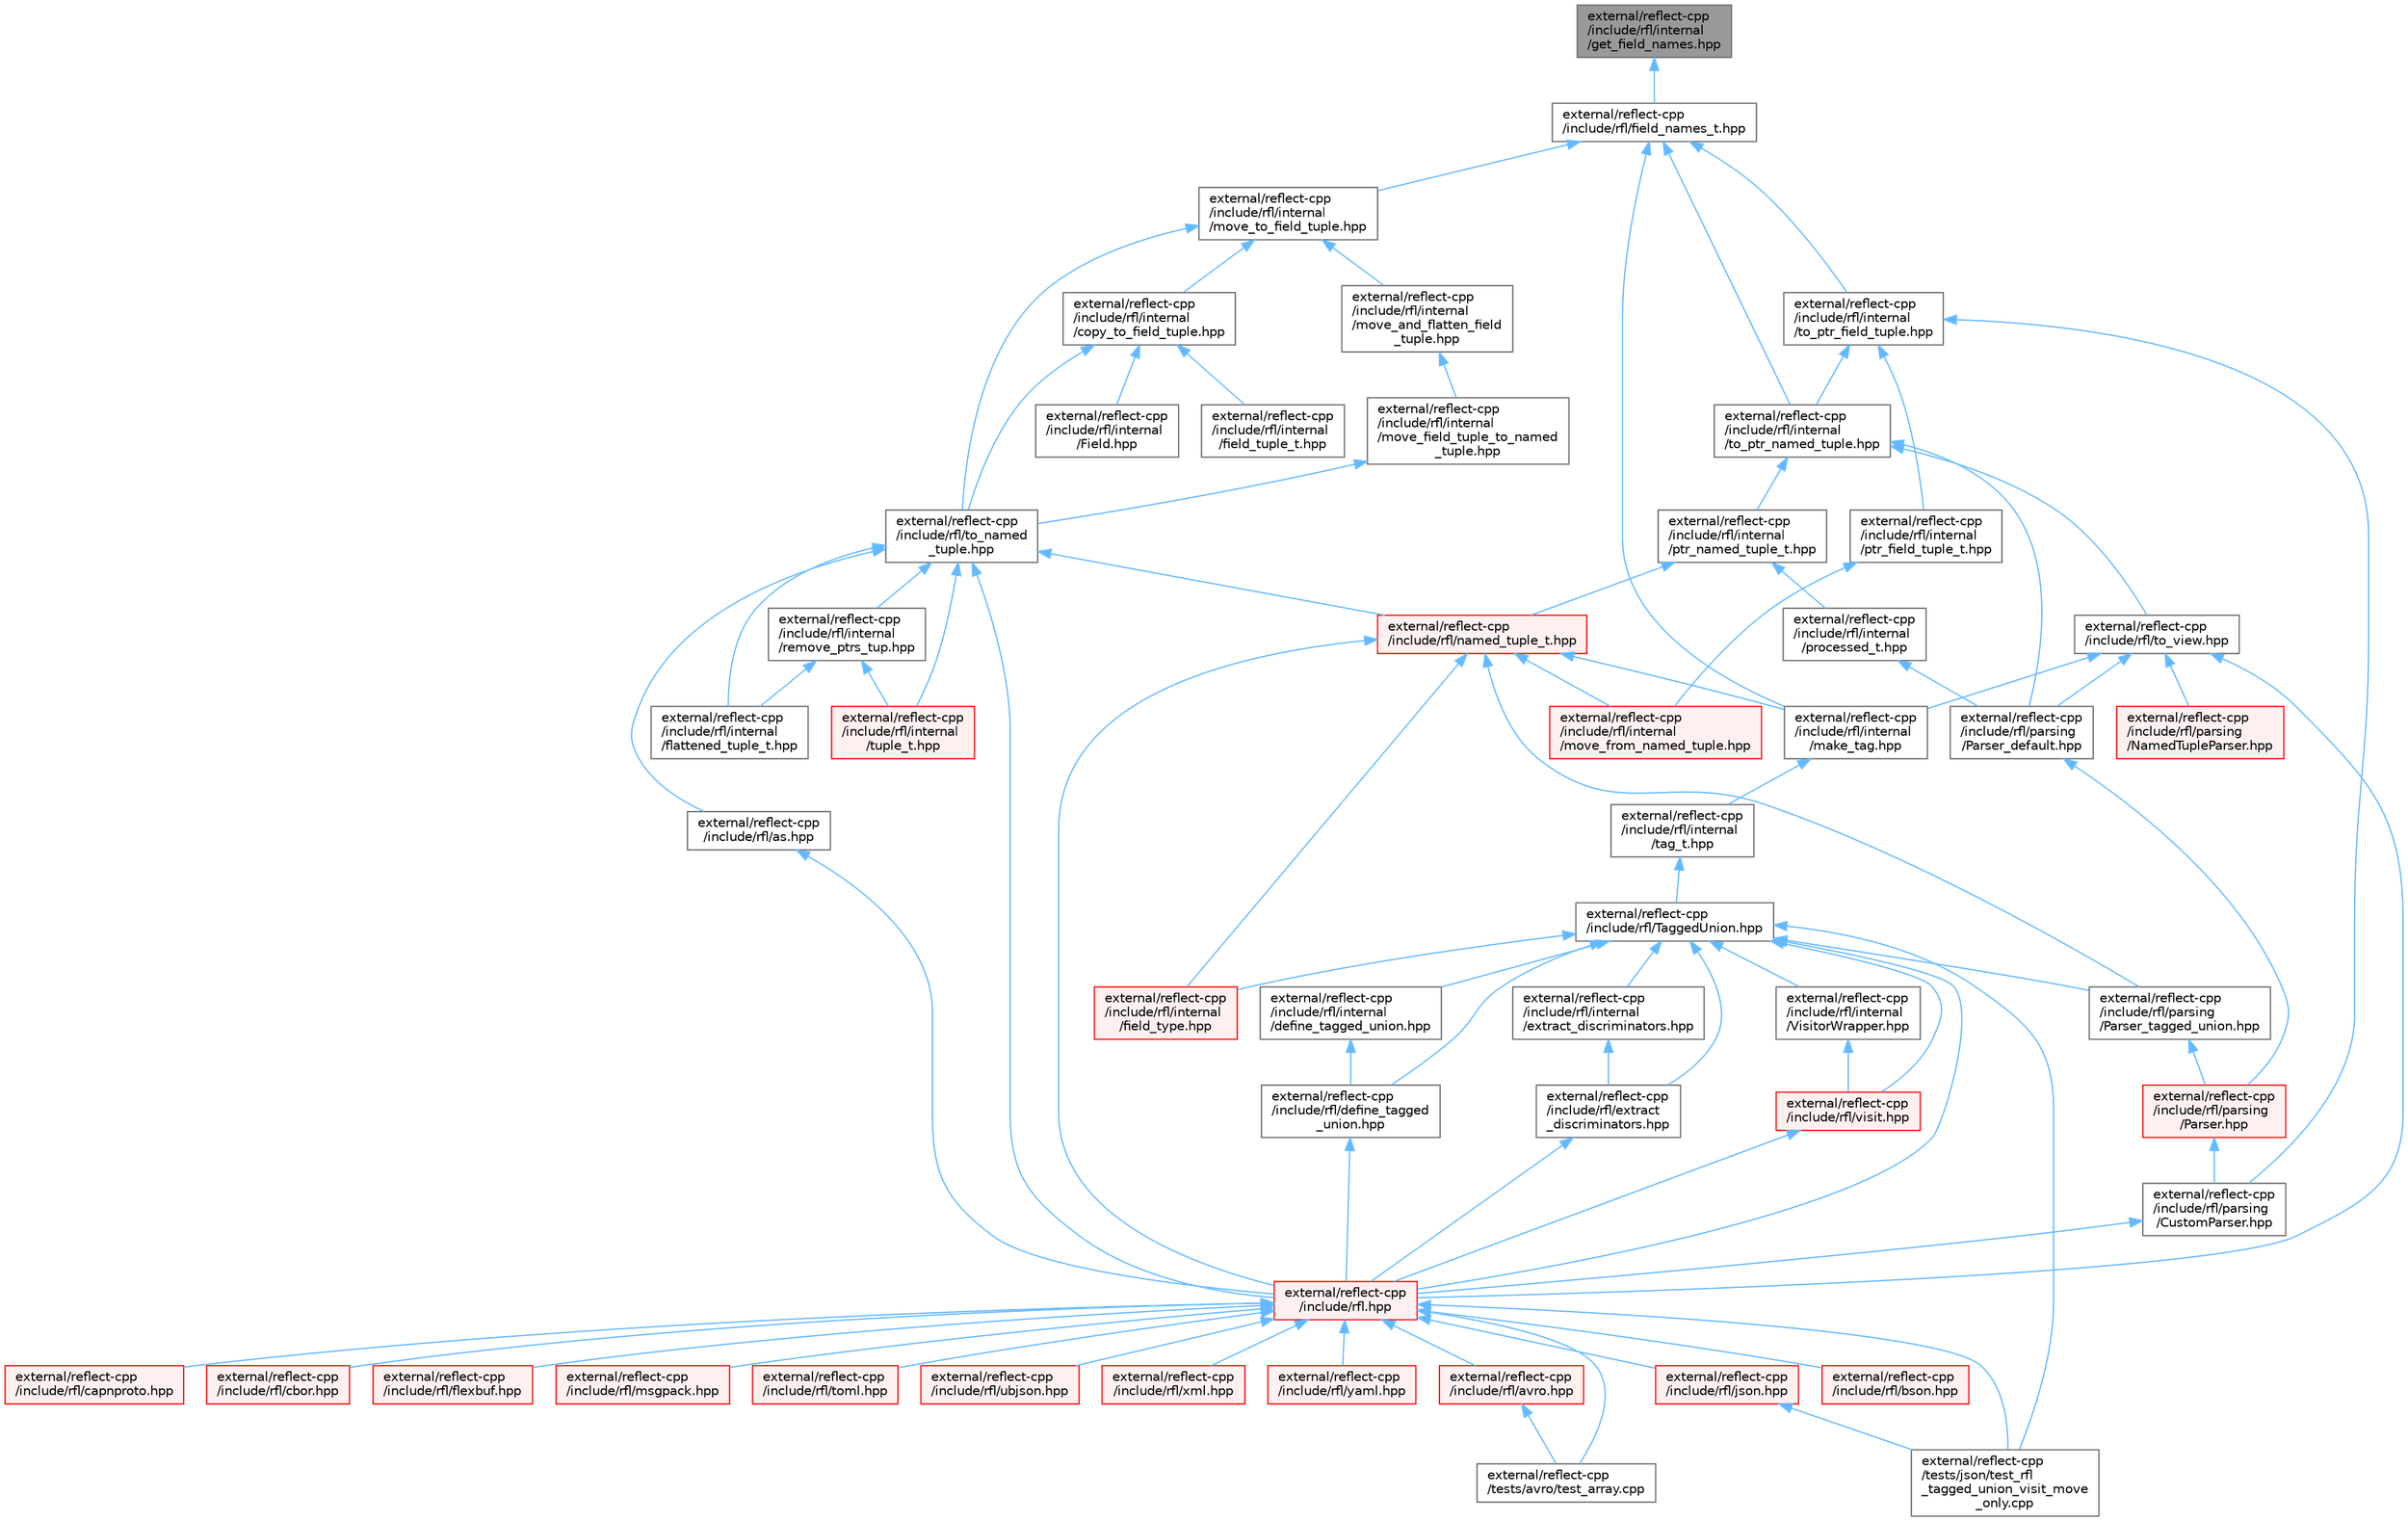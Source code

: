 digraph "external/reflect-cpp/include/rfl/internal/get_field_names.hpp"
{
 // LATEX_PDF_SIZE
  bgcolor="transparent";
  edge [fontname=Helvetica,fontsize=10,labelfontname=Helvetica,labelfontsize=10];
  node [fontname=Helvetica,fontsize=10,shape=box,height=0.2,width=0.4];
  Node1 [id="Node000001",label="external/reflect-cpp\l/include/rfl/internal\l/get_field_names.hpp",height=0.2,width=0.4,color="gray40", fillcolor="grey60", style="filled", fontcolor="black",tooltip=" "];
  Node1 -> Node2 [id="edge1_Node000001_Node000002",dir="back",color="steelblue1",style="solid",tooltip=" "];
  Node2 [id="Node000002",label="external/reflect-cpp\l/include/rfl/field_names_t.hpp",height=0.2,width=0.4,color="grey40", fillcolor="white", style="filled",URL="$field__names__t_8hpp.html",tooltip=" "];
  Node2 -> Node3 [id="edge2_Node000002_Node000003",dir="back",color="steelblue1",style="solid",tooltip=" "];
  Node3 [id="Node000003",label="external/reflect-cpp\l/include/rfl/internal\l/make_tag.hpp",height=0.2,width=0.4,color="grey40", fillcolor="white", style="filled",URL="$make__tag_8hpp.html",tooltip=" "];
  Node3 -> Node4 [id="edge3_Node000003_Node000004",dir="back",color="steelblue1",style="solid",tooltip=" "];
  Node4 [id="Node000004",label="external/reflect-cpp\l/include/rfl/internal\l/tag_t.hpp",height=0.2,width=0.4,color="grey40", fillcolor="white", style="filled",URL="$tag__t_8hpp.html",tooltip=" "];
  Node4 -> Node5 [id="edge4_Node000004_Node000005",dir="back",color="steelblue1",style="solid",tooltip=" "];
  Node5 [id="Node000005",label="external/reflect-cpp\l/include/rfl/TaggedUnion.hpp",height=0.2,width=0.4,color="grey40", fillcolor="white", style="filled",URL="$_tagged_union_8hpp.html",tooltip=" "];
  Node5 -> Node6 [id="edge5_Node000005_Node000006",dir="back",color="steelblue1",style="solid",tooltip=" "];
  Node6 [id="Node000006",label="external/reflect-cpp\l/include/rfl.hpp",height=0.2,width=0.4,color="red", fillcolor="#FFF0F0", style="filled",URL="$rfl_8hpp.html",tooltip=" "];
  Node6 -> Node7 [id="edge6_Node000006_Node000007",dir="back",color="steelblue1",style="solid",tooltip=" "];
  Node7 [id="Node000007",label="external/reflect-cpp\l/include/rfl/avro.hpp",height=0.2,width=0.4,color="red", fillcolor="#FFF0F0", style="filled",URL="$avro_8hpp.html",tooltip=" "];
  Node7 -> Node14 [id="edge7_Node000007_Node000014",dir="back",color="steelblue1",style="solid",tooltip=" "];
  Node14 [id="Node000014",label="external/reflect-cpp\l/tests/avro/test_array.cpp",height=0.2,width=0.4,color="grey40", fillcolor="white", style="filled",URL="$avro_2test__array_8cpp.html",tooltip=" "];
  Node6 -> Node61 [id="edge8_Node000006_Node000061",dir="back",color="steelblue1",style="solid",tooltip=" "];
  Node61 [id="Node000061",label="external/reflect-cpp\l/include/rfl/bson.hpp",height=0.2,width=0.4,color="red", fillcolor="#FFF0F0", style="filled",URL="$bson_8hpp.html",tooltip=" "];
  Node6 -> Node101 [id="edge9_Node000006_Node000101",dir="back",color="steelblue1",style="solid",tooltip=" "];
  Node101 [id="Node000101",label="external/reflect-cpp\l/include/rfl/capnproto.hpp",height=0.2,width=0.4,color="red", fillcolor="#FFF0F0", style="filled",URL="$capnproto_8hpp.html",tooltip=" "];
  Node6 -> Node148 [id="edge10_Node000006_Node000148",dir="back",color="steelblue1",style="solid",tooltip=" "];
  Node148 [id="Node000148",label="external/reflect-cpp\l/include/rfl/cbor.hpp",height=0.2,width=0.4,color="red", fillcolor="#FFF0F0", style="filled",URL="$cbor_8hpp.html",tooltip=" "];
  Node6 -> Node189 [id="edge11_Node000006_Node000189",dir="back",color="steelblue1",style="solid",tooltip=" "];
  Node189 [id="Node000189",label="external/reflect-cpp\l/include/rfl/flexbuf.hpp",height=0.2,width=0.4,color="red", fillcolor="#FFF0F0", style="filled",URL="$flexbuf_8hpp.html",tooltip=" "];
  Node6 -> Node229 [id="edge12_Node000006_Node000229",dir="back",color="steelblue1",style="solid",tooltip=" "];
  Node229 [id="Node000229",label="external/reflect-cpp\l/include/rfl/json.hpp",height=0.2,width=0.4,color="red", fillcolor="#FFF0F0", style="filled",URL="$reflect-cpp_2include_2rfl_2json_8hpp.html",tooltip=" "];
  Node229 -> Node379 [id="edge13_Node000229_Node000379",dir="back",color="steelblue1",style="solid",tooltip=" "];
  Node379 [id="Node000379",label="external/reflect-cpp\l/tests/json/test_rfl\l_tagged_union_visit_move\l_only.cpp",height=0.2,width=0.4,color="grey40", fillcolor="white", style="filled",URL="$test__rfl__tagged__union__visit__move__only_8cpp.html",tooltip=" "];
  Node6 -> Node454 [id="edge14_Node000006_Node000454",dir="back",color="steelblue1",style="solid",tooltip=" "];
  Node454 [id="Node000454",label="external/reflect-cpp\l/include/rfl/msgpack.hpp",height=0.2,width=0.4,color="red", fillcolor="#FFF0F0", style="filled",URL="$msgpack_8hpp.html",tooltip=" "];
  Node6 -> Node497 [id="edge15_Node000006_Node000497",dir="back",color="steelblue1",style="solid",tooltip=" "];
  Node497 [id="Node000497",label="external/reflect-cpp\l/include/rfl/toml.hpp",height=0.2,width=0.4,color="red", fillcolor="#FFF0F0", style="filled",URL="$toml_8hpp.html",tooltip=" "];
  Node6 -> Node544 [id="edge16_Node000006_Node000544",dir="back",color="steelblue1",style="solid",tooltip=" "];
  Node544 [id="Node000544",label="external/reflect-cpp\l/include/rfl/ubjson.hpp",height=0.2,width=0.4,color="red", fillcolor="#FFF0F0", style="filled",URL="$ubjson_8hpp.html",tooltip=" "];
  Node6 -> Node585 [id="edge17_Node000006_Node000585",dir="back",color="steelblue1",style="solid",tooltip=" "];
  Node585 [id="Node000585",label="external/reflect-cpp\l/include/rfl/xml.hpp",height=0.2,width=0.4,color="red", fillcolor="#FFF0F0", style="filled",URL="$xml_8hpp.html",tooltip=" "];
  Node6 -> Node624 [id="edge18_Node000006_Node000624",dir="back",color="steelblue1",style="solid",tooltip=" "];
  Node624 [id="Node000624",label="external/reflect-cpp\l/include/rfl/yaml.hpp",height=0.2,width=0.4,color="red", fillcolor="#FFF0F0", style="filled",URL="$yaml_8hpp.html",tooltip=" "];
  Node6 -> Node14 [id="edge19_Node000006_Node000014",dir="back",color="steelblue1",style="solid",tooltip=" "];
  Node6 -> Node379 [id="edge20_Node000006_Node000379",dir="back",color="steelblue1",style="solid",tooltip=" "];
  Node5 -> Node670 [id="edge21_Node000005_Node000670",dir="back",color="steelblue1",style="solid",tooltip=" "];
  Node670 [id="Node000670",label="external/reflect-cpp\l/include/rfl/define_tagged\l_union.hpp",height=0.2,width=0.4,color="grey40", fillcolor="white", style="filled",URL="$define__tagged__union_8hpp.html",tooltip=" "];
  Node670 -> Node6 [id="edge22_Node000670_Node000006",dir="back",color="steelblue1",style="solid",tooltip=" "];
  Node5 -> Node671 [id="edge23_Node000005_Node000671",dir="back",color="steelblue1",style="solid",tooltip=" "];
  Node671 [id="Node000671",label="external/reflect-cpp\l/include/rfl/extract\l_discriminators.hpp",height=0.2,width=0.4,color="grey40", fillcolor="white", style="filled",URL="$extract__discriminators_8hpp.html",tooltip=" "];
  Node671 -> Node6 [id="edge24_Node000671_Node000006",dir="back",color="steelblue1",style="solid",tooltip=" "];
  Node5 -> Node672 [id="edge25_Node000005_Node000672",dir="back",color="steelblue1",style="solid",tooltip=" "];
  Node672 [id="Node000672",label="external/reflect-cpp\l/include/rfl/internal\l/VisitorWrapper.hpp",height=0.2,width=0.4,color="grey40", fillcolor="white", style="filled",URL="$_visitor_wrapper_8hpp.html",tooltip=" "];
  Node672 -> Node673 [id="edge26_Node000672_Node000673",dir="back",color="steelblue1",style="solid",tooltip=" "];
  Node673 [id="Node000673",label="external/reflect-cpp\l/include/rfl/visit.hpp",height=0.2,width=0.4,color="red", fillcolor="#FFF0F0", style="filled",URL="$visit_8hpp.html",tooltip=" "];
  Node673 -> Node6 [id="edge27_Node000673_Node000006",dir="back",color="steelblue1",style="solid",tooltip=" "];
  Node5 -> Node732 [id="edge28_Node000005_Node000732",dir="back",color="steelblue1",style="solid",tooltip=" "];
  Node732 [id="Node000732",label="external/reflect-cpp\l/include/rfl/internal\l/define_tagged_union.hpp",height=0.2,width=0.4,color="grey40", fillcolor="white", style="filled",URL="$internal_2define__tagged__union_8hpp.html",tooltip=" "];
  Node732 -> Node670 [id="edge29_Node000732_Node000670",dir="back",color="steelblue1",style="solid",tooltip=" "];
  Node5 -> Node733 [id="edge30_Node000005_Node000733",dir="back",color="steelblue1",style="solid",tooltip=" "];
  Node733 [id="Node000733",label="external/reflect-cpp\l/include/rfl/internal\l/extract_discriminators.hpp",height=0.2,width=0.4,color="grey40", fillcolor="white", style="filled",URL="$internal_2extract__discriminators_8hpp.html",tooltip=" "];
  Node733 -> Node671 [id="edge31_Node000733_Node000671",dir="back",color="steelblue1",style="solid",tooltip=" "];
  Node5 -> Node734 [id="edge32_Node000005_Node000734",dir="back",color="steelblue1",style="solid",tooltip=" "];
  Node734 [id="Node000734",label="external/reflect-cpp\l/include/rfl/internal\l/field_type.hpp",height=0.2,width=0.4,color="red", fillcolor="#FFF0F0", style="filled",URL="$internal_2field__type_8hpp.html",tooltip=" "];
  Node5 -> Node736 [id="edge33_Node000005_Node000736",dir="back",color="steelblue1",style="solid",tooltip=" "];
  Node736 [id="Node000736",label="external/reflect-cpp\l/include/rfl/parsing\l/Parser_tagged_union.hpp",height=0.2,width=0.4,color="grey40", fillcolor="white", style="filled",URL="$_parser__tagged__union_8hpp.html",tooltip=" "];
  Node736 -> Node676 [id="edge34_Node000736_Node000676",dir="back",color="steelblue1",style="solid",tooltip=" "];
  Node676 [id="Node000676",label="external/reflect-cpp\l/include/rfl/parsing\l/Parser.hpp",height=0.2,width=0.4,color="red", fillcolor="#FFF0F0", style="filled",URL="$parsing_2_parser_8hpp.html",tooltip=" "];
  Node676 -> Node714 [id="edge35_Node000676_Node000714",dir="back",color="steelblue1",style="solid",tooltip=" "];
  Node714 [id="Node000714",label="external/reflect-cpp\l/include/rfl/parsing\l/CustomParser.hpp",height=0.2,width=0.4,color="grey40", fillcolor="white", style="filled",URL="$_custom_parser_8hpp.html",tooltip=" "];
  Node714 -> Node6 [id="edge36_Node000714_Node000006",dir="back",color="steelblue1",style="solid",tooltip=" "];
  Node5 -> Node673 [id="edge37_Node000005_Node000673",dir="back",color="steelblue1",style="solid",tooltip=" "];
  Node5 -> Node379 [id="edge38_Node000005_Node000379",dir="back",color="steelblue1",style="solid",tooltip=" "];
  Node2 -> Node737 [id="edge39_Node000002_Node000737",dir="back",color="steelblue1",style="solid",tooltip=" "];
  Node737 [id="Node000737",label="external/reflect-cpp\l/include/rfl/internal\l/move_to_field_tuple.hpp",height=0.2,width=0.4,color="grey40", fillcolor="white", style="filled",URL="$move__to__field__tuple_8hpp.html",tooltip=" "];
  Node737 -> Node738 [id="edge40_Node000737_Node000738",dir="back",color="steelblue1",style="solid",tooltip=" "];
  Node738 [id="Node000738",label="external/reflect-cpp\l/include/rfl/internal\l/copy_to_field_tuple.hpp",height=0.2,width=0.4,color="grey40", fillcolor="white", style="filled",URL="$copy__to__field__tuple_8hpp.html",tooltip=" "];
  Node738 -> Node739 [id="edge41_Node000738_Node000739",dir="back",color="steelblue1",style="solid",tooltip=" "];
  Node739 [id="Node000739",label="external/reflect-cpp\l/include/rfl/internal\l/Field.hpp",height=0.2,width=0.4,color="grey40", fillcolor="white", style="filled",URL="$internal_2_field_8hpp.html",tooltip=" "];
  Node738 -> Node740 [id="edge42_Node000738_Node000740",dir="back",color="steelblue1",style="solid",tooltip=" "];
  Node740 [id="Node000740",label="external/reflect-cpp\l/include/rfl/internal\l/field_tuple_t.hpp",height=0.2,width=0.4,color="grey40", fillcolor="white", style="filled",URL="$field__tuple__t_8hpp.html",tooltip=" "];
  Node738 -> Node741 [id="edge43_Node000738_Node000741",dir="back",color="steelblue1",style="solid",tooltip=" "];
  Node741 [id="Node000741",label="external/reflect-cpp\l/include/rfl/to_named\l_tuple.hpp",height=0.2,width=0.4,color="grey40", fillcolor="white", style="filled",URL="$to__named__tuple_8hpp.html",tooltip=" "];
  Node741 -> Node6 [id="edge44_Node000741_Node000006",dir="back",color="steelblue1",style="solid",tooltip=" "];
  Node741 -> Node742 [id="edge45_Node000741_Node000742",dir="back",color="steelblue1",style="solid",tooltip=" "];
  Node742 [id="Node000742",label="external/reflect-cpp\l/include/rfl/as.hpp",height=0.2,width=0.4,color="grey40", fillcolor="white", style="filled",URL="$as_8hpp.html",tooltip=" "];
  Node742 -> Node6 [id="edge46_Node000742_Node000006",dir="back",color="steelblue1",style="solid",tooltip=" "];
  Node741 -> Node743 [id="edge47_Node000741_Node000743",dir="back",color="steelblue1",style="solid",tooltip=" "];
  Node743 [id="Node000743",label="external/reflect-cpp\l/include/rfl/internal\l/flattened_tuple_t.hpp",height=0.2,width=0.4,color="grey40", fillcolor="white", style="filled",URL="$flattened__tuple__t_8hpp.html",tooltip=" "];
  Node741 -> Node744 [id="edge48_Node000741_Node000744",dir="back",color="steelblue1",style="solid",tooltip=" "];
  Node744 [id="Node000744",label="external/reflect-cpp\l/include/rfl/internal\l/remove_ptrs_tup.hpp",height=0.2,width=0.4,color="grey40", fillcolor="white", style="filled",URL="$remove__ptrs__tup_8hpp.html",tooltip=" "];
  Node744 -> Node743 [id="edge49_Node000744_Node000743",dir="back",color="steelblue1",style="solid",tooltip=" "];
  Node744 -> Node745 [id="edge50_Node000744_Node000745",dir="back",color="steelblue1",style="solid",tooltip=" "];
  Node745 [id="Node000745",label="external/reflect-cpp\l/include/rfl/internal\l/tuple_t.hpp",height=0.2,width=0.4,color="red", fillcolor="#FFF0F0", style="filled",URL="$tuple__t_8hpp.html",tooltip=" "];
  Node741 -> Node745 [id="edge51_Node000741_Node000745",dir="back",color="steelblue1",style="solid",tooltip=" "];
  Node741 -> Node751 [id="edge52_Node000741_Node000751",dir="back",color="steelblue1",style="solid",tooltip=" "];
  Node751 [id="Node000751",label="external/reflect-cpp\l/include/rfl/named_tuple_t.hpp",height=0.2,width=0.4,color="red", fillcolor="#FFF0F0", style="filled",URL="$named__tuple__t_8hpp.html",tooltip=" "];
  Node751 -> Node6 [id="edge53_Node000751_Node000006",dir="back",color="steelblue1",style="solid",tooltip=" "];
  Node751 -> Node734 [id="edge54_Node000751_Node000734",dir="back",color="steelblue1",style="solid",tooltip=" "];
  Node751 -> Node3 [id="edge55_Node000751_Node000003",dir="back",color="steelblue1",style="solid",tooltip=" "];
  Node751 -> Node753 [id="edge56_Node000751_Node000753",dir="back",color="steelblue1",style="solid",tooltip=" "];
  Node753 [id="Node000753",label="external/reflect-cpp\l/include/rfl/internal\l/move_from_named_tuple.hpp",height=0.2,width=0.4,color="red", fillcolor="#FFF0F0", style="filled",URL="$move__from__named__tuple_8hpp.html",tooltip=" "];
  Node751 -> Node736 [id="edge57_Node000751_Node000736",dir="back",color="steelblue1",style="solid",tooltip=" "];
  Node737 -> Node755 [id="edge58_Node000737_Node000755",dir="back",color="steelblue1",style="solid",tooltip=" "];
  Node755 [id="Node000755",label="external/reflect-cpp\l/include/rfl/internal\l/move_and_flatten_field\l_tuple.hpp",height=0.2,width=0.4,color="grey40", fillcolor="white", style="filled",URL="$move__and__flatten__field__tuple_8hpp.html",tooltip=" "];
  Node755 -> Node756 [id="edge59_Node000755_Node000756",dir="back",color="steelblue1",style="solid",tooltip=" "];
  Node756 [id="Node000756",label="external/reflect-cpp\l/include/rfl/internal\l/move_field_tuple_to_named\l_tuple.hpp",height=0.2,width=0.4,color="grey40", fillcolor="white", style="filled",URL="$move__field__tuple__to__named__tuple_8hpp.html",tooltip=" "];
  Node756 -> Node741 [id="edge60_Node000756_Node000741",dir="back",color="steelblue1",style="solid",tooltip=" "];
  Node737 -> Node741 [id="edge61_Node000737_Node000741",dir="back",color="steelblue1",style="solid",tooltip=" "];
  Node2 -> Node757 [id="edge62_Node000002_Node000757",dir="back",color="steelblue1",style="solid",tooltip=" "];
  Node757 [id="Node000757",label="external/reflect-cpp\l/include/rfl/internal\l/to_ptr_field_tuple.hpp",height=0.2,width=0.4,color="grey40", fillcolor="white", style="filled",URL="$to__ptr__field__tuple_8hpp.html",tooltip=" "];
  Node757 -> Node758 [id="edge63_Node000757_Node000758",dir="back",color="steelblue1",style="solid",tooltip=" "];
  Node758 [id="Node000758",label="external/reflect-cpp\l/include/rfl/internal\l/ptr_field_tuple_t.hpp",height=0.2,width=0.4,color="grey40", fillcolor="white", style="filled",URL="$ptr__field__tuple__t_8hpp.html",tooltip=" "];
  Node758 -> Node753 [id="edge64_Node000758_Node000753",dir="back",color="steelblue1",style="solid",tooltip=" "];
  Node757 -> Node759 [id="edge65_Node000757_Node000759",dir="back",color="steelblue1",style="solid",tooltip=" "];
  Node759 [id="Node000759",label="external/reflect-cpp\l/include/rfl/internal\l/to_ptr_named_tuple.hpp",height=0.2,width=0.4,color="grey40", fillcolor="white", style="filled",URL="$to__ptr__named__tuple_8hpp.html",tooltip=" "];
  Node759 -> Node760 [id="edge66_Node000759_Node000760",dir="back",color="steelblue1",style="solid",tooltip=" "];
  Node760 [id="Node000760",label="external/reflect-cpp\l/include/rfl/internal\l/ptr_named_tuple_t.hpp",height=0.2,width=0.4,color="grey40", fillcolor="white", style="filled",URL="$ptr__named__tuple__t_8hpp.html",tooltip=" "];
  Node760 -> Node761 [id="edge67_Node000760_Node000761",dir="back",color="steelblue1",style="solid",tooltip=" "];
  Node761 [id="Node000761",label="external/reflect-cpp\l/include/rfl/internal\l/processed_t.hpp",height=0.2,width=0.4,color="grey40", fillcolor="white", style="filled",URL="$processed__t_8hpp.html",tooltip=" "];
  Node761 -> Node748 [id="edge68_Node000761_Node000748",dir="back",color="steelblue1",style="solid",tooltip=" "];
  Node748 [id="Node000748",label="external/reflect-cpp\l/include/rfl/parsing\l/Parser_default.hpp",height=0.2,width=0.4,color="grey40", fillcolor="white", style="filled",URL="$_parser__default_8hpp.html",tooltip=" "];
  Node748 -> Node676 [id="edge69_Node000748_Node000676",dir="back",color="steelblue1",style="solid",tooltip=" "];
  Node760 -> Node751 [id="edge70_Node000760_Node000751",dir="back",color="steelblue1",style="solid",tooltip=" "];
  Node759 -> Node748 [id="edge71_Node000759_Node000748",dir="back",color="steelblue1",style="solid",tooltip=" "];
  Node759 -> Node762 [id="edge72_Node000759_Node000762",dir="back",color="steelblue1",style="solid",tooltip=" "];
  Node762 [id="Node000762",label="external/reflect-cpp\l/include/rfl/to_view.hpp",height=0.2,width=0.4,color="grey40", fillcolor="white", style="filled",URL="$to__view_8hpp.html",tooltip=" "];
  Node762 -> Node6 [id="edge73_Node000762_Node000006",dir="back",color="steelblue1",style="solid",tooltip=" "];
  Node762 -> Node3 [id="edge74_Node000762_Node000003",dir="back",color="steelblue1",style="solid",tooltip=" "];
  Node762 -> Node763 [id="edge75_Node000762_Node000763",dir="back",color="steelblue1",style="solid",tooltip=" "];
  Node763 [id="Node000763",label="external/reflect-cpp\l/include/rfl/parsing\l/NamedTupleParser.hpp",height=0.2,width=0.4,color="red", fillcolor="#FFF0F0", style="filled",URL="$_named_tuple_parser_8hpp.html",tooltip=" "];
  Node762 -> Node748 [id="edge76_Node000762_Node000748",dir="back",color="steelblue1",style="solid",tooltip=" "];
  Node757 -> Node714 [id="edge77_Node000757_Node000714",dir="back",color="steelblue1",style="solid",tooltip=" "];
  Node2 -> Node759 [id="edge78_Node000002_Node000759",dir="back",color="steelblue1",style="solid",tooltip=" "];
}
